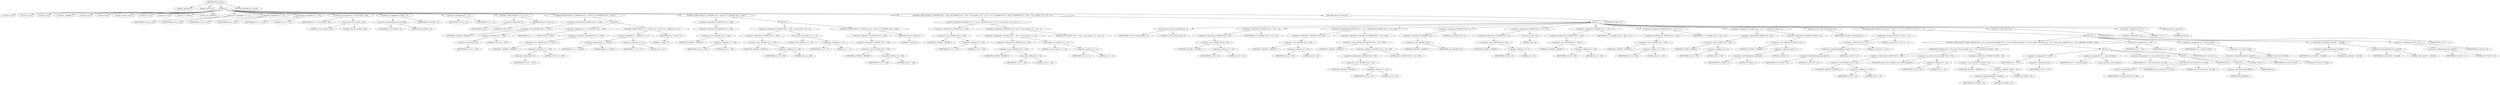 digraph tftp_connect {  
"1000112" [label = "(METHOD,tftp_connect)" ]
"1000113" [label = "(PARAM,_DWORD *a1)" ]
"1000114" [label = "(PARAM,_BYTE *a2)" ]
"1000115" [label = "(BLOCK,,)" ]
"1000116" [label = "(LOCAL,v2: int)" ]
"1000117" [label = "(LOCAL,v3: int *)" ]
"1000118" [label = "(LOCAL,v4: int)" ]
"1000119" [label = "(LOCAL,v5: _DWORD *)" ]
"1000120" [label = "(LOCAL,v6: int)" ]
"1000121" [label = "(LOCAL,v8: int)" ]
"1000122" [label = "(LOCAL,v9: char [ 128 ])" ]
"1000123" [label = "(LOCAL,v11: int)" ]
"1000124" [label = "(LOCAL,v12: int)" ]
"1000125" [label = "(LOCAL,v13: _BYTE *)" ]
"1000126" [label = "(LOCAL,v14: _DWORD *)" ]
"1000127" [label = "(<operator>.assignment,v14 = a1)" ]
"1000128" [label = "(IDENTIFIER,v14,v14 = a1)" ]
"1000129" [label = "(IDENTIFIER,a1,v14 = a1)" ]
"1000130" [label = "(<operator>.assignment,v13 = a2)" ]
"1000131" [label = "(IDENTIFIER,v13,v13 = a2)" ]
"1000132" [label = "(IDENTIFIER,a2,v13 = a2)" ]
"1000133" [label = "(<operator>.assignment,v11 = 512)" ]
"1000134" [label = "(IDENTIFIER,v11,v11 = 512)" ]
"1000135" [label = "(LITERAL,512,v11 = 512)" ]
"1000136" [label = "(<operator>.assignment,v2 = Curl_ccalloc(1, 336))" ]
"1000137" [label = "(IDENTIFIER,v2,v2 = Curl_ccalloc(1, 336))" ]
"1000138" [label = "(Curl_ccalloc,Curl_ccalloc(1, 336))" ]
"1000139" [label = "(LITERAL,1,Curl_ccalloc(1, 336))" ]
"1000140" [label = "(LITERAL,336,Curl_ccalloc(1, 336))" ]
"1000141" [label = "(<operator>.assignment,v14[188] = v2)" ]
"1000142" [label = "(<operator>.indirectIndexAccess,v14[188])" ]
"1000143" [label = "(IDENTIFIER,v14,v14[188] = v2)" ]
"1000144" [label = "(LITERAL,188,v14[188] = v2)" ]
"1000145" [label = "(IDENTIFIER,v2,v14[188] = v2)" ]
"1000146" [label = "(<operator>.assignment,v12 = v2)" ]
"1000147" [label = "(IDENTIFIER,v12,v12 = v2)" ]
"1000148" [label = "(IDENTIFIER,v2,v12 = v2)" ]
"1000149" [label = "(CONTROL_STRUCTURE,if ( !v2 ),if ( !v2 ))" ]
"1000150" [label = "(<operator>.logicalNot,!v2)" ]
"1000151" [label = "(IDENTIFIER,v2,!v2)" ]
"1000152" [label = "(RETURN,return 27;,return 27;)" ]
"1000153" [label = "(LITERAL,27,return 27;)" ]
"1000154" [label = "(CONTROL_STRUCTURE,if ( *(_DWORD *)(*v14 + 1576) ),if ( *(_DWORD *)(*v14 + 1576) ))" ]
"1000155" [label = "(<operator>.indirection,*(_DWORD *)(*v14 + 1576))" ]
"1000156" [label = "(<operator>.cast,(_DWORD *)(*v14 + 1576))" ]
"1000157" [label = "(UNKNOWN,_DWORD *,_DWORD *)" ]
"1000158" [label = "(<operator>.addition,*v14 + 1576)" ]
"1000159" [label = "(<operator>.indirection,*v14)" ]
"1000160" [label = "(IDENTIFIER,v14,*v14 + 1576)" ]
"1000161" [label = "(LITERAL,1576,*v14 + 1576)" ]
"1000162" [label = "(BLOCK,,)" ]
"1000163" [label = "(<operator>.assignment,v11 = *(_DWORD *)(*v14 + 1576))" ]
"1000164" [label = "(IDENTIFIER,v11,v11 = *(_DWORD *)(*v14 + 1576))" ]
"1000165" [label = "(<operator>.indirection,*(_DWORD *)(*v14 + 1576))" ]
"1000166" [label = "(<operator>.cast,(_DWORD *)(*v14 + 1576))" ]
"1000167" [label = "(UNKNOWN,_DWORD *,_DWORD *)" ]
"1000168" [label = "(<operator>.addition,*v14 + 1576)" ]
"1000169" [label = "(<operator>.indirection,*v14)" ]
"1000170" [label = "(IDENTIFIER,v14,*v14 + 1576)" ]
"1000171" [label = "(LITERAL,1576,*v14 + 1576)" ]
"1000172" [label = "(CONTROL_STRUCTURE,if ( v11 > 65464 || v11 < 8 ),if ( v11 > 65464 || v11 < 8 ))" ]
"1000173" [label = "(<operator>.logicalOr,v11 > 65464 || v11 < 8)" ]
"1000174" [label = "(<operator>.greaterThan,v11 > 65464)" ]
"1000175" [label = "(IDENTIFIER,v11,v11 > 65464)" ]
"1000176" [label = "(LITERAL,65464,v11 > 65464)" ]
"1000177" [label = "(<operator>.lessThan,v11 < 8)" ]
"1000178" [label = "(IDENTIFIER,v11,v11 < 8)" ]
"1000179" [label = "(LITERAL,8,v11 < 8)" ]
"1000180" [label = "(RETURN,return 71;,return 71;)" ]
"1000181" [label = "(LITERAL,71,return 71;)" ]
"1000182" [label = "(CONTROL_STRUCTURE,if ( !*(_DWORD *)(v12 + 328) ),if ( !*(_DWORD *)(v12 + 328) ))" ]
"1000183" [label = "(<operator>.logicalNot,!*(_DWORD *)(v12 + 328))" ]
"1000184" [label = "(<operator>.indirection,*(_DWORD *)(v12 + 328))" ]
"1000185" [label = "(<operator>.cast,(_DWORD *)(v12 + 328))" ]
"1000186" [label = "(UNKNOWN,_DWORD *,_DWORD *)" ]
"1000187" [label = "(<operator>.addition,v12 + 328)" ]
"1000188" [label = "(IDENTIFIER,v12,v12 + 328)" ]
"1000189" [label = "(LITERAL,328,v12 + 328)" ]
"1000190" [label = "(BLOCK,,)" ]
"1000191" [label = "(<operator>.assignment,*(_DWORD *)(v12 + 328) = Curl_ccalloc(1, v11 + 4))" ]
"1000192" [label = "(<operator>.indirection,*(_DWORD *)(v12 + 328))" ]
"1000193" [label = "(<operator>.cast,(_DWORD *)(v12 + 328))" ]
"1000194" [label = "(UNKNOWN,_DWORD *,_DWORD *)" ]
"1000195" [label = "(<operator>.addition,v12 + 328)" ]
"1000196" [label = "(IDENTIFIER,v12,v12 + 328)" ]
"1000197" [label = "(LITERAL,328,v12 + 328)" ]
"1000198" [label = "(Curl_ccalloc,Curl_ccalloc(1, v11 + 4))" ]
"1000199" [label = "(LITERAL,1,Curl_ccalloc(1, v11 + 4))" ]
"1000200" [label = "(<operator>.addition,v11 + 4)" ]
"1000201" [label = "(IDENTIFIER,v11,v11 + 4)" ]
"1000202" [label = "(LITERAL,4,v11 + 4)" ]
"1000203" [label = "(CONTROL_STRUCTURE,if ( !*(_DWORD *)(v12 + 328) ),if ( !*(_DWORD *)(v12 + 328) ))" ]
"1000204" [label = "(<operator>.logicalNot,!*(_DWORD *)(v12 + 328))" ]
"1000205" [label = "(<operator>.indirection,*(_DWORD *)(v12 + 328))" ]
"1000206" [label = "(<operator>.cast,(_DWORD *)(v12 + 328))" ]
"1000207" [label = "(UNKNOWN,_DWORD *,_DWORD *)" ]
"1000208" [label = "(<operator>.addition,v12 + 328)" ]
"1000209" [label = "(IDENTIFIER,v12,v12 + 328)" ]
"1000210" [label = "(LITERAL,328,v12 + 328)" ]
"1000211" [label = "(RETURN,return 27;,return 27;)" ]
"1000212" [label = "(LITERAL,27,return 27;)" ]
"1000213" [label = "(CONTROL_STRUCTURE,if ( *(_DWORD *)(v12 + 332) || (*(_DWORD *)(v12 + 332) = Curl_ccalloc(1, v11 + 4)) != 0 ),if ( *(_DWORD *)(v12 + 332) || (*(_DWORD *)(v12 + 332) = Curl_ccalloc(1, v11 + 4)) != 0 ))" ]
"1000214" [label = "(<operator>.logicalOr,*(_DWORD *)(v12 + 332) || (*(_DWORD *)(v12 + 332) = Curl_ccalloc(1, v11 + 4)) != 0)" ]
"1000215" [label = "(<operator>.indirection,*(_DWORD *)(v12 + 332))" ]
"1000216" [label = "(<operator>.cast,(_DWORD *)(v12 + 332))" ]
"1000217" [label = "(UNKNOWN,_DWORD *,_DWORD *)" ]
"1000218" [label = "(<operator>.addition,v12 + 332)" ]
"1000219" [label = "(IDENTIFIER,v12,v12 + 332)" ]
"1000220" [label = "(LITERAL,332,v12 + 332)" ]
"1000221" [label = "(<operator>.notEquals,(*(_DWORD *)(v12 + 332) = Curl_ccalloc(1, v11 + 4)) != 0)" ]
"1000222" [label = "(<operator>.assignment,*(_DWORD *)(v12 + 332) = Curl_ccalloc(1, v11 + 4))" ]
"1000223" [label = "(<operator>.indirection,*(_DWORD *)(v12 + 332))" ]
"1000224" [label = "(<operator>.cast,(_DWORD *)(v12 + 332))" ]
"1000225" [label = "(UNKNOWN,_DWORD *,_DWORD *)" ]
"1000226" [label = "(<operator>.addition,v12 + 332)" ]
"1000227" [label = "(IDENTIFIER,v12,v12 + 332)" ]
"1000228" [label = "(LITERAL,332,v12 + 332)" ]
"1000229" [label = "(Curl_ccalloc,Curl_ccalloc(1, v11 + 4))" ]
"1000230" [label = "(LITERAL,1,Curl_ccalloc(1, v11 + 4))" ]
"1000231" [label = "(<operator>.addition,v11 + 4)" ]
"1000232" [label = "(IDENTIFIER,v11,v11 + 4)" ]
"1000233" [label = "(LITERAL,4,v11 + 4)" ]
"1000234" [label = "(LITERAL,0,(*(_DWORD *)(v12 + 332) = Curl_ccalloc(1, v11 + 4)) != 0)" ]
"1000235" [label = "(BLOCK,,)" ]
"1000236" [label = "(Curl_conncontrol,Curl_conncontrol(v14, 1))" ]
"1000237" [label = "(IDENTIFIER,v14,Curl_conncontrol(v14, 1))" ]
"1000238" [label = "(LITERAL,1,Curl_conncontrol(v14, 1))" ]
"1000239" [label = "(<operator>.assignment,*(_DWORD *)(v12 + 16) = v14)" ]
"1000240" [label = "(<operator>.indirection,*(_DWORD *)(v12 + 16))" ]
"1000241" [label = "(<operator>.cast,(_DWORD *)(v12 + 16))" ]
"1000242" [label = "(UNKNOWN,_DWORD *,_DWORD *)" ]
"1000243" [label = "(<operator>.addition,v12 + 16)" ]
"1000244" [label = "(IDENTIFIER,v12,v12 + 16)" ]
"1000245" [label = "(LITERAL,16,v12 + 16)" ]
"1000246" [label = "(IDENTIFIER,v14,*(_DWORD *)(v12 + 16) = v14)" ]
"1000247" [label = "(<operator>.assignment,*(_DWORD *)(v12 + 20) = *(_DWORD *)(*(_DWORD *)(v12 + 16) + 420))" ]
"1000248" [label = "(<operator>.indirection,*(_DWORD *)(v12 + 20))" ]
"1000249" [label = "(<operator>.cast,(_DWORD *)(v12 + 20))" ]
"1000250" [label = "(UNKNOWN,_DWORD *,_DWORD *)" ]
"1000251" [label = "(<operator>.addition,v12 + 20)" ]
"1000252" [label = "(IDENTIFIER,v12,v12 + 20)" ]
"1000253" [label = "(LITERAL,20,v12 + 20)" ]
"1000254" [label = "(<operator>.indirection,*(_DWORD *)(*(_DWORD *)(v12 + 16) + 420))" ]
"1000255" [label = "(<operator>.cast,(_DWORD *)(*(_DWORD *)(v12 + 16) + 420))" ]
"1000256" [label = "(UNKNOWN,_DWORD *,_DWORD *)" ]
"1000257" [label = "(<operator>.addition,*(_DWORD *)(v12 + 16) + 420)" ]
"1000258" [label = "(<operator>.indirection,*(_DWORD *)(v12 + 16))" ]
"1000259" [label = "(<operator>.cast,(_DWORD *)(v12 + 16))" ]
"1000260" [label = "(UNKNOWN,_DWORD *,_DWORD *)" ]
"1000261" [label = "(<operator>.addition,v12 + 16)" ]
"1000262" [label = "(IDENTIFIER,v12,v12 + 16)" ]
"1000263" [label = "(LITERAL,16,v12 + 16)" ]
"1000264" [label = "(LITERAL,420,*(_DWORD *)(v12 + 16) + 420)" ]
"1000265" [label = "(<operator>.assignment,*(_DWORD *)v12 = 0)" ]
"1000266" [label = "(<operator>.indirection,*(_DWORD *)v12)" ]
"1000267" [label = "(<operator>.cast,(_DWORD *)v12)" ]
"1000268" [label = "(UNKNOWN,_DWORD *,_DWORD *)" ]
"1000269" [label = "(IDENTIFIER,v12,(_DWORD *)v12)" ]
"1000270" [label = "(LITERAL,0,*(_DWORD *)v12 = 0)" ]
"1000271" [label = "(<operator>.assignment,*(_DWORD *)(v12 + 8) = -100)" ]
"1000272" [label = "(<operator>.indirection,*(_DWORD *)(v12 + 8))" ]
"1000273" [label = "(<operator>.cast,(_DWORD *)(v12 + 8))" ]
"1000274" [label = "(UNKNOWN,_DWORD *,_DWORD *)" ]
"1000275" [label = "(<operator>.addition,v12 + 8)" ]
"1000276" [label = "(IDENTIFIER,v12,v12 + 8)" ]
"1000277" [label = "(LITERAL,8,v12 + 8)" ]
"1000278" [label = "(<operator>.minus,-100)" ]
"1000279" [label = "(LITERAL,100,-100)" ]
"1000280" [label = "(<operator>.assignment,*(_DWORD *)(v12 + 320) = v11)" ]
"1000281" [label = "(<operator>.indirection,*(_DWORD *)(v12 + 320))" ]
"1000282" [label = "(<operator>.cast,(_DWORD *)(v12 + 320))" ]
"1000283" [label = "(UNKNOWN,_DWORD *,_DWORD *)" ]
"1000284" [label = "(<operator>.addition,v12 + 320)" ]
"1000285" [label = "(IDENTIFIER,v12,v12 + 320)" ]
"1000286" [label = "(LITERAL,320,v12 + 320)" ]
"1000287" [label = "(IDENTIFIER,v11,*(_DWORD *)(v12 + 320) = v11)" ]
"1000288" [label = "(<operator>.assignment,*(_DWORD *)(v12 + 324) = v11)" ]
"1000289" [label = "(<operator>.indirection,*(_DWORD *)(v12 + 324))" ]
"1000290" [label = "(<operator>.cast,(_DWORD *)(v12 + 324))" ]
"1000291" [label = "(UNKNOWN,_DWORD *,_DWORD *)" ]
"1000292" [label = "(<operator>.addition,v12 + 324)" ]
"1000293" [label = "(IDENTIFIER,v12,v12 + 324)" ]
"1000294" [label = "(LITERAL,324,v12 + 324)" ]
"1000295" [label = "(IDENTIFIER,v11,*(_DWORD *)(v12 + 324) = v11)" ]
"1000296" [label = "(<operator>.assignment,*(_WORD *)(v12 + 52) = *(_DWORD *)(v14[20] + 4))" ]
"1000297" [label = "(<operator>.indirection,*(_WORD *)(v12 + 52))" ]
"1000298" [label = "(<operator>.cast,(_WORD *)(v12 + 52))" ]
"1000299" [label = "(UNKNOWN,_WORD *,_WORD *)" ]
"1000300" [label = "(<operator>.addition,v12 + 52)" ]
"1000301" [label = "(IDENTIFIER,v12,v12 + 52)" ]
"1000302" [label = "(LITERAL,52,v12 + 52)" ]
"1000303" [label = "(<operator>.indirection,*(_DWORD *)(v14[20] + 4))" ]
"1000304" [label = "(<operator>.cast,(_DWORD *)(v14[20] + 4))" ]
"1000305" [label = "(UNKNOWN,_DWORD *,_DWORD *)" ]
"1000306" [label = "(<operator>.addition,v14[20] + 4)" ]
"1000307" [label = "(<operator>.indirectIndexAccess,v14[20])" ]
"1000308" [label = "(IDENTIFIER,v14,v14[20] + 4)" ]
"1000309" [label = "(LITERAL,20,v14[20] + 4)" ]
"1000310" [label = "(LITERAL,4,v14[20] + 4)" ]
"1000311" [label = "(tftp_set_timeouts,tftp_set_timeouts(v12))" ]
"1000312" [label = "(IDENTIFIER,v12,tftp_set_timeouts(v12))" ]
"1000313" [label = "(CONTROL_STRUCTURE,if ( ((v14[147] >> 6) & 1) == 0 ),if ( ((v14[147] >> 6) & 1) == 0 ))" ]
"1000314" [label = "(<operator>.equals,((v14[147] >> 6) & 1) == 0)" ]
"1000315" [label = "(<operator>.and,(v14[147] >> 6) & 1)" ]
"1000316" [label = "(<operator>.arithmeticShiftRight,v14[147] >> 6)" ]
"1000317" [label = "(<operator>.indirectIndexAccess,v14[147])" ]
"1000318" [label = "(IDENTIFIER,v14,v14[147] >> 6)" ]
"1000319" [label = "(LITERAL,147,v14[147] >> 6)" ]
"1000320" [label = "(LITERAL,6,v14[147] >> 6)" ]
"1000321" [label = "(LITERAL,1,(v14[147] >> 6) & 1)" ]
"1000322" [label = "(LITERAL,0,((v14[147] >> 6) & 1) == 0)" ]
"1000323" [label = "(BLOCK,,)" ]
"1000324" [label = "(CONTROL_STRUCTURE,if ( bind(*(_DWORD *)(v12 + 20), (const struct sockaddr *)(v12 + 52), *(_DWORD *)(v14[20] + 16)) ),if ( bind(*(_DWORD *)(v12 + 20), (const struct sockaddr *)(v12 + 52), *(_DWORD *)(v14[20] + 16)) ))" ]
"1000325" [label = "(bind,bind(*(_DWORD *)(v12 + 20), (const struct sockaddr *)(v12 + 52), *(_DWORD *)(v14[20] + 16)))" ]
"1000326" [label = "(<operator>.indirection,*(_DWORD *)(v12 + 20))" ]
"1000327" [label = "(<operator>.cast,(_DWORD *)(v12 + 20))" ]
"1000328" [label = "(UNKNOWN,_DWORD *,_DWORD *)" ]
"1000329" [label = "(<operator>.addition,v12 + 20)" ]
"1000330" [label = "(IDENTIFIER,v12,v12 + 20)" ]
"1000331" [label = "(LITERAL,20,v12 + 20)" ]
"1000332" [label = "(<operator>.cast,(const struct sockaddr *)(v12 + 52))" ]
"1000333" [label = "(UNKNOWN,const struct sockaddr *,const struct sockaddr *)" ]
"1000334" [label = "(<operator>.addition,v12 + 52)" ]
"1000335" [label = "(IDENTIFIER,v12,v12 + 52)" ]
"1000336" [label = "(LITERAL,52,v12 + 52)" ]
"1000337" [label = "(<operator>.indirection,*(_DWORD *)(v14[20] + 16))" ]
"1000338" [label = "(<operator>.cast,(_DWORD *)(v14[20] + 16))" ]
"1000339" [label = "(UNKNOWN,_DWORD *,_DWORD *)" ]
"1000340" [label = "(<operator>.addition,v14[20] + 16)" ]
"1000341" [label = "(<operator>.indirectIndexAccess,v14[20])" ]
"1000342" [label = "(IDENTIFIER,v14,v14[20] + 16)" ]
"1000343" [label = "(LITERAL,20,v14[20] + 16)" ]
"1000344" [label = "(LITERAL,16,v14[20] + 16)" ]
"1000345" [label = "(BLOCK,,)" ]
"1000346" [label = "(<operator>.assignment,v8 = *v14)" ]
"1000347" [label = "(IDENTIFIER,v8,v8 = *v14)" ]
"1000348" [label = "(<operator>.indirection,*v14)" ]
"1000349" [label = "(IDENTIFIER,v14,v8 = *v14)" ]
"1000350" [label = "(<operator>.assignment,v3 = _errno_location())" ]
"1000351" [label = "(IDENTIFIER,v3,v3 = _errno_location())" ]
"1000352" [label = "(_errno_location,_errno_location())" ]
"1000353" [label = "(<operator>.assignment,v4 = Curl_strerror(*v3, v9, 128))" ]
"1000354" [label = "(IDENTIFIER,v4,v4 = Curl_strerror(*v3, v9, 128))" ]
"1000355" [label = "(Curl_strerror,Curl_strerror(*v3, v9, 128))" ]
"1000356" [label = "(<operator>.indirection,*v3)" ]
"1000357" [label = "(IDENTIFIER,v3,Curl_strerror(*v3, v9, 128))" ]
"1000358" [label = "(IDENTIFIER,v9,Curl_strerror(*v3, v9, 128))" ]
"1000359" [label = "(LITERAL,128,Curl_strerror(*v3, v9, 128))" ]
"1000360" [label = "(BLOCK,,)" ]
"1000361" [label = "(IDENTIFIER,v8,)" ]
"1000362" [label = "(BLOCK,,)" ]
"1000363" [label = "(<operator>.addressOf,&unk_BFD65)" ]
"1000364" [label = "(IDENTIFIER,unk_BFD65,)" ]
"1000365" [label = "(IDENTIFIER,v4,)" ]
"1000366" [label = "(RETURN,return 7;,return 7;)" ]
"1000367" [label = "(LITERAL,7,return 7;)" ]
"1000368" [label = "(<operator>.assignment,v5 = v14)" ]
"1000369" [label = "(IDENTIFIER,v5,v5 = v14)" ]
"1000370" [label = "(IDENTIFIER,v14,v5 = v14)" ]
"1000371" [label = "(<operator>.assignment,v6 = v14[147] | 0x40)" ]
"1000372" [label = "(IDENTIFIER,v6,v6 = v14[147] | 0x40)" ]
"1000373" [label = "(<operator>.or,v14[147] | 0x40)" ]
"1000374" [label = "(<operator>.indirectIndexAccess,v14[147])" ]
"1000375" [label = "(IDENTIFIER,v14,v14[147] | 0x40)" ]
"1000376" [label = "(LITERAL,147,v14[147] | 0x40)" ]
"1000377" [label = "(LITERAL,0x40,v14[147] | 0x40)" ]
"1000378" [label = "(<operator>.assignment,v14[148] = v14[148])" ]
"1000379" [label = "(<operator>.indirectIndexAccess,v14[148])" ]
"1000380" [label = "(IDENTIFIER,v14,v14[148] = v14[148])" ]
"1000381" [label = "(LITERAL,148,v14[148] = v14[148])" ]
"1000382" [label = "(<operator>.indirectIndexAccess,v14[148])" ]
"1000383" [label = "(IDENTIFIER,v14,v14[148] = v14[148])" ]
"1000384" [label = "(LITERAL,148,v14[148] = v14[148])" ]
"1000385" [label = "(<operator>.assignment,v5[147] = v6)" ]
"1000386" [label = "(<operator>.indirectIndexAccess,v5[147])" ]
"1000387" [label = "(IDENTIFIER,v5,v5[147] = v6)" ]
"1000388" [label = "(LITERAL,147,v5[147] = v6)" ]
"1000389" [label = "(IDENTIFIER,v6,v5[147] = v6)" ]
"1000390" [label = "(<operator>.indirection,*v14)" ]
"1000391" [label = "(IDENTIFIER,v14,)" ]
"1000392" [label = "(<operator>.assignment,*v13 = 1)" ]
"1000393" [label = "(<operator>.indirection,*v13)" ]
"1000394" [label = "(IDENTIFIER,v13,*v13 = 1)" ]
"1000395" [label = "(LITERAL,1,*v13 = 1)" ]
"1000396" [label = "(RETURN,return 0;,return 0;)" ]
"1000397" [label = "(LITERAL,0,return 0;)" ]
"1000398" [label = "(RETURN,return 27;,return 27;)" ]
"1000399" [label = "(LITERAL,27,return 27;)" ]
"1000400" [label = "(METHOD_RETURN,int __fastcall)" ]
  "1000112" -> "1000113" 
  "1000112" -> "1000114" 
  "1000112" -> "1000115" 
  "1000112" -> "1000400" 
  "1000115" -> "1000116" 
  "1000115" -> "1000117" 
  "1000115" -> "1000118" 
  "1000115" -> "1000119" 
  "1000115" -> "1000120" 
  "1000115" -> "1000121" 
  "1000115" -> "1000122" 
  "1000115" -> "1000123" 
  "1000115" -> "1000124" 
  "1000115" -> "1000125" 
  "1000115" -> "1000126" 
  "1000115" -> "1000127" 
  "1000115" -> "1000130" 
  "1000115" -> "1000133" 
  "1000115" -> "1000136" 
  "1000115" -> "1000141" 
  "1000115" -> "1000146" 
  "1000115" -> "1000149" 
  "1000115" -> "1000154" 
  "1000115" -> "1000182" 
  "1000115" -> "1000213" 
  "1000115" -> "1000398" 
  "1000127" -> "1000128" 
  "1000127" -> "1000129" 
  "1000130" -> "1000131" 
  "1000130" -> "1000132" 
  "1000133" -> "1000134" 
  "1000133" -> "1000135" 
  "1000136" -> "1000137" 
  "1000136" -> "1000138" 
  "1000138" -> "1000139" 
  "1000138" -> "1000140" 
  "1000141" -> "1000142" 
  "1000141" -> "1000145" 
  "1000142" -> "1000143" 
  "1000142" -> "1000144" 
  "1000146" -> "1000147" 
  "1000146" -> "1000148" 
  "1000149" -> "1000150" 
  "1000149" -> "1000152" 
  "1000150" -> "1000151" 
  "1000152" -> "1000153" 
  "1000154" -> "1000155" 
  "1000154" -> "1000162" 
  "1000155" -> "1000156" 
  "1000156" -> "1000157" 
  "1000156" -> "1000158" 
  "1000158" -> "1000159" 
  "1000158" -> "1000161" 
  "1000159" -> "1000160" 
  "1000162" -> "1000163" 
  "1000162" -> "1000172" 
  "1000163" -> "1000164" 
  "1000163" -> "1000165" 
  "1000165" -> "1000166" 
  "1000166" -> "1000167" 
  "1000166" -> "1000168" 
  "1000168" -> "1000169" 
  "1000168" -> "1000171" 
  "1000169" -> "1000170" 
  "1000172" -> "1000173" 
  "1000172" -> "1000180" 
  "1000173" -> "1000174" 
  "1000173" -> "1000177" 
  "1000174" -> "1000175" 
  "1000174" -> "1000176" 
  "1000177" -> "1000178" 
  "1000177" -> "1000179" 
  "1000180" -> "1000181" 
  "1000182" -> "1000183" 
  "1000182" -> "1000190" 
  "1000183" -> "1000184" 
  "1000184" -> "1000185" 
  "1000185" -> "1000186" 
  "1000185" -> "1000187" 
  "1000187" -> "1000188" 
  "1000187" -> "1000189" 
  "1000190" -> "1000191" 
  "1000190" -> "1000203" 
  "1000191" -> "1000192" 
  "1000191" -> "1000198" 
  "1000192" -> "1000193" 
  "1000193" -> "1000194" 
  "1000193" -> "1000195" 
  "1000195" -> "1000196" 
  "1000195" -> "1000197" 
  "1000198" -> "1000199" 
  "1000198" -> "1000200" 
  "1000200" -> "1000201" 
  "1000200" -> "1000202" 
  "1000203" -> "1000204" 
  "1000203" -> "1000211" 
  "1000204" -> "1000205" 
  "1000205" -> "1000206" 
  "1000206" -> "1000207" 
  "1000206" -> "1000208" 
  "1000208" -> "1000209" 
  "1000208" -> "1000210" 
  "1000211" -> "1000212" 
  "1000213" -> "1000214" 
  "1000213" -> "1000235" 
  "1000214" -> "1000215" 
  "1000214" -> "1000221" 
  "1000215" -> "1000216" 
  "1000216" -> "1000217" 
  "1000216" -> "1000218" 
  "1000218" -> "1000219" 
  "1000218" -> "1000220" 
  "1000221" -> "1000222" 
  "1000221" -> "1000234" 
  "1000222" -> "1000223" 
  "1000222" -> "1000229" 
  "1000223" -> "1000224" 
  "1000224" -> "1000225" 
  "1000224" -> "1000226" 
  "1000226" -> "1000227" 
  "1000226" -> "1000228" 
  "1000229" -> "1000230" 
  "1000229" -> "1000231" 
  "1000231" -> "1000232" 
  "1000231" -> "1000233" 
  "1000235" -> "1000236" 
  "1000235" -> "1000239" 
  "1000235" -> "1000247" 
  "1000235" -> "1000265" 
  "1000235" -> "1000271" 
  "1000235" -> "1000280" 
  "1000235" -> "1000288" 
  "1000235" -> "1000296" 
  "1000235" -> "1000311" 
  "1000235" -> "1000313" 
  "1000235" -> "1000390" 
  "1000235" -> "1000392" 
  "1000235" -> "1000396" 
  "1000236" -> "1000237" 
  "1000236" -> "1000238" 
  "1000239" -> "1000240" 
  "1000239" -> "1000246" 
  "1000240" -> "1000241" 
  "1000241" -> "1000242" 
  "1000241" -> "1000243" 
  "1000243" -> "1000244" 
  "1000243" -> "1000245" 
  "1000247" -> "1000248" 
  "1000247" -> "1000254" 
  "1000248" -> "1000249" 
  "1000249" -> "1000250" 
  "1000249" -> "1000251" 
  "1000251" -> "1000252" 
  "1000251" -> "1000253" 
  "1000254" -> "1000255" 
  "1000255" -> "1000256" 
  "1000255" -> "1000257" 
  "1000257" -> "1000258" 
  "1000257" -> "1000264" 
  "1000258" -> "1000259" 
  "1000259" -> "1000260" 
  "1000259" -> "1000261" 
  "1000261" -> "1000262" 
  "1000261" -> "1000263" 
  "1000265" -> "1000266" 
  "1000265" -> "1000270" 
  "1000266" -> "1000267" 
  "1000267" -> "1000268" 
  "1000267" -> "1000269" 
  "1000271" -> "1000272" 
  "1000271" -> "1000278" 
  "1000272" -> "1000273" 
  "1000273" -> "1000274" 
  "1000273" -> "1000275" 
  "1000275" -> "1000276" 
  "1000275" -> "1000277" 
  "1000278" -> "1000279" 
  "1000280" -> "1000281" 
  "1000280" -> "1000287" 
  "1000281" -> "1000282" 
  "1000282" -> "1000283" 
  "1000282" -> "1000284" 
  "1000284" -> "1000285" 
  "1000284" -> "1000286" 
  "1000288" -> "1000289" 
  "1000288" -> "1000295" 
  "1000289" -> "1000290" 
  "1000290" -> "1000291" 
  "1000290" -> "1000292" 
  "1000292" -> "1000293" 
  "1000292" -> "1000294" 
  "1000296" -> "1000297" 
  "1000296" -> "1000303" 
  "1000297" -> "1000298" 
  "1000298" -> "1000299" 
  "1000298" -> "1000300" 
  "1000300" -> "1000301" 
  "1000300" -> "1000302" 
  "1000303" -> "1000304" 
  "1000304" -> "1000305" 
  "1000304" -> "1000306" 
  "1000306" -> "1000307" 
  "1000306" -> "1000310" 
  "1000307" -> "1000308" 
  "1000307" -> "1000309" 
  "1000311" -> "1000312" 
  "1000313" -> "1000314" 
  "1000313" -> "1000323" 
  "1000314" -> "1000315" 
  "1000314" -> "1000322" 
  "1000315" -> "1000316" 
  "1000315" -> "1000321" 
  "1000316" -> "1000317" 
  "1000316" -> "1000320" 
  "1000317" -> "1000318" 
  "1000317" -> "1000319" 
  "1000323" -> "1000324" 
  "1000323" -> "1000368" 
  "1000323" -> "1000371" 
  "1000323" -> "1000378" 
  "1000323" -> "1000385" 
  "1000324" -> "1000325" 
  "1000324" -> "1000345" 
  "1000325" -> "1000326" 
  "1000325" -> "1000332" 
  "1000325" -> "1000337" 
  "1000326" -> "1000327" 
  "1000327" -> "1000328" 
  "1000327" -> "1000329" 
  "1000329" -> "1000330" 
  "1000329" -> "1000331" 
  "1000332" -> "1000333" 
  "1000332" -> "1000334" 
  "1000334" -> "1000335" 
  "1000334" -> "1000336" 
  "1000337" -> "1000338" 
  "1000338" -> "1000339" 
  "1000338" -> "1000340" 
  "1000340" -> "1000341" 
  "1000340" -> "1000344" 
  "1000341" -> "1000342" 
  "1000341" -> "1000343" 
  "1000345" -> "1000346" 
  "1000345" -> "1000350" 
  "1000345" -> "1000353" 
  "1000345" -> "1000360" 
  "1000345" -> "1000366" 
  "1000346" -> "1000347" 
  "1000346" -> "1000348" 
  "1000348" -> "1000349" 
  "1000350" -> "1000351" 
  "1000350" -> "1000352" 
  "1000353" -> "1000354" 
  "1000353" -> "1000355" 
  "1000355" -> "1000356" 
  "1000355" -> "1000358" 
  "1000355" -> "1000359" 
  "1000356" -> "1000357" 
  "1000360" -> "1000361" 
  "1000360" -> "1000362" 
  "1000362" -> "1000363" 
  "1000362" -> "1000365" 
  "1000363" -> "1000364" 
  "1000366" -> "1000367" 
  "1000368" -> "1000369" 
  "1000368" -> "1000370" 
  "1000371" -> "1000372" 
  "1000371" -> "1000373" 
  "1000373" -> "1000374" 
  "1000373" -> "1000377" 
  "1000374" -> "1000375" 
  "1000374" -> "1000376" 
  "1000378" -> "1000379" 
  "1000378" -> "1000382" 
  "1000379" -> "1000380" 
  "1000379" -> "1000381" 
  "1000382" -> "1000383" 
  "1000382" -> "1000384" 
  "1000385" -> "1000386" 
  "1000385" -> "1000389" 
  "1000386" -> "1000387" 
  "1000386" -> "1000388" 
  "1000390" -> "1000391" 
  "1000392" -> "1000393" 
  "1000392" -> "1000395" 
  "1000393" -> "1000394" 
  "1000396" -> "1000397" 
  "1000398" -> "1000399" 
}
